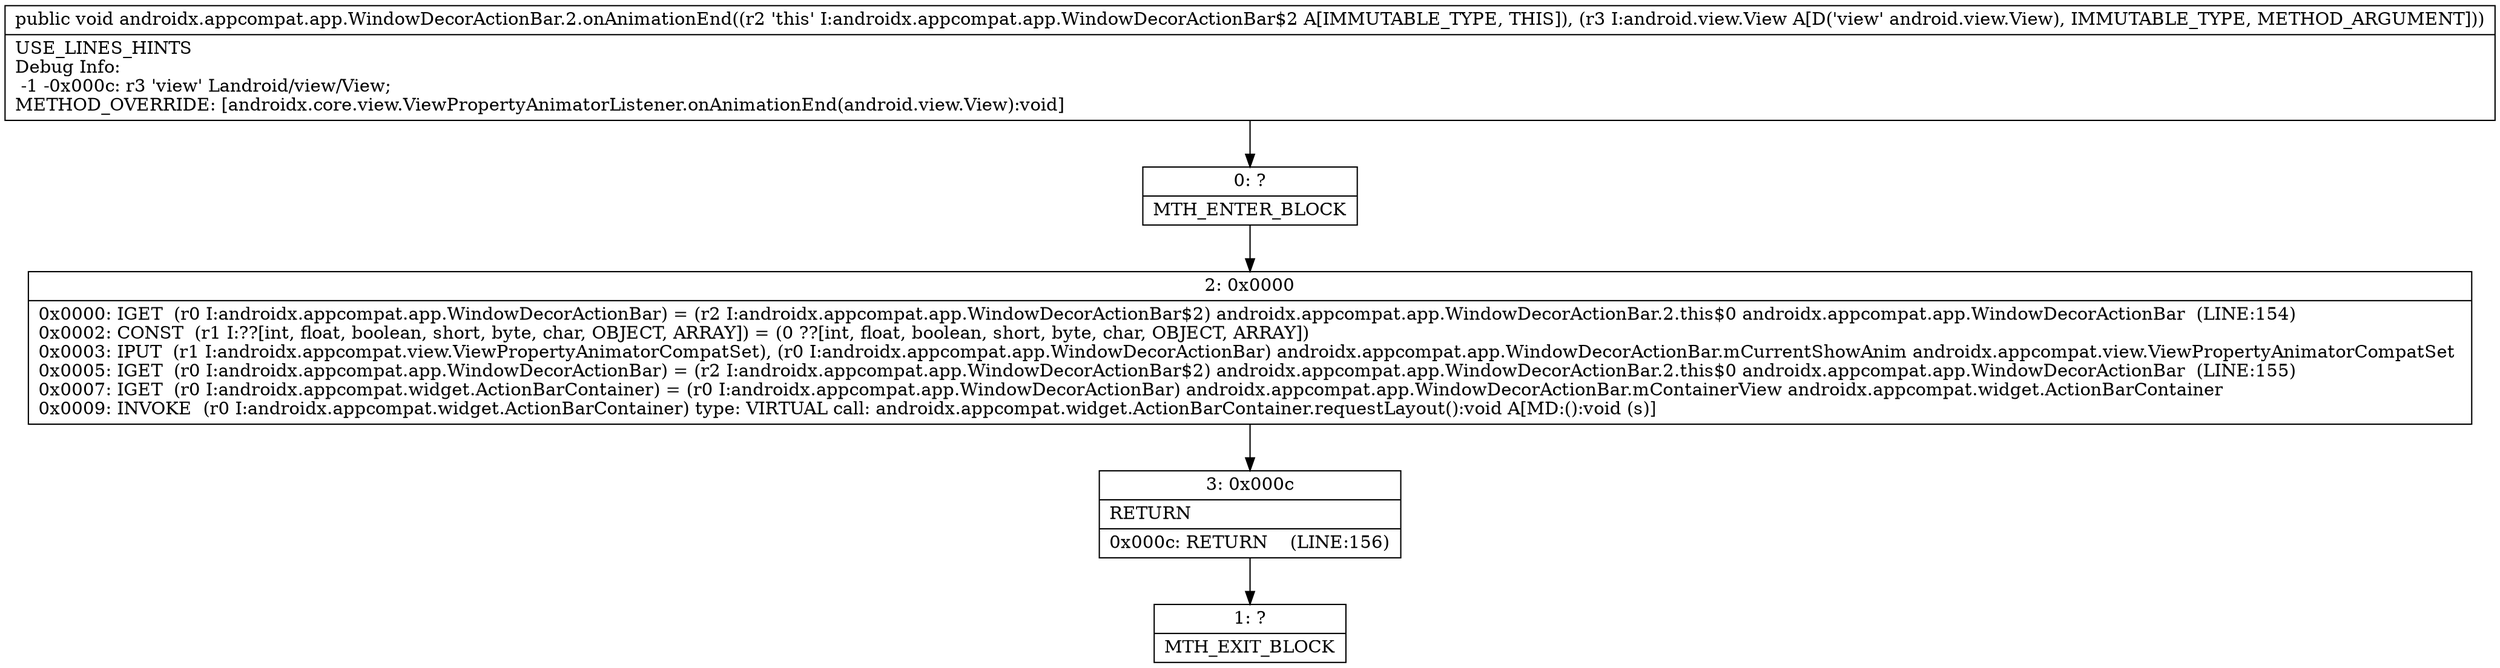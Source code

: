 digraph "CFG forandroidx.appcompat.app.WindowDecorActionBar.2.onAnimationEnd(Landroid\/view\/View;)V" {
Node_0 [shape=record,label="{0\:\ ?|MTH_ENTER_BLOCK\l}"];
Node_2 [shape=record,label="{2\:\ 0x0000|0x0000: IGET  (r0 I:androidx.appcompat.app.WindowDecorActionBar) = (r2 I:androidx.appcompat.app.WindowDecorActionBar$2) androidx.appcompat.app.WindowDecorActionBar.2.this$0 androidx.appcompat.app.WindowDecorActionBar  (LINE:154)\l0x0002: CONST  (r1 I:??[int, float, boolean, short, byte, char, OBJECT, ARRAY]) = (0 ??[int, float, boolean, short, byte, char, OBJECT, ARRAY]) \l0x0003: IPUT  (r1 I:androidx.appcompat.view.ViewPropertyAnimatorCompatSet), (r0 I:androidx.appcompat.app.WindowDecorActionBar) androidx.appcompat.app.WindowDecorActionBar.mCurrentShowAnim androidx.appcompat.view.ViewPropertyAnimatorCompatSet \l0x0005: IGET  (r0 I:androidx.appcompat.app.WindowDecorActionBar) = (r2 I:androidx.appcompat.app.WindowDecorActionBar$2) androidx.appcompat.app.WindowDecorActionBar.2.this$0 androidx.appcompat.app.WindowDecorActionBar  (LINE:155)\l0x0007: IGET  (r0 I:androidx.appcompat.widget.ActionBarContainer) = (r0 I:androidx.appcompat.app.WindowDecorActionBar) androidx.appcompat.app.WindowDecorActionBar.mContainerView androidx.appcompat.widget.ActionBarContainer \l0x0009: INVOKE  (r0 I:androidx.appcompat.widget.ActionBarContainer) type: VIRTUAL call: androidx.appcompat.widget.ActionBarContainer.requestLayout():void A[MD:():void (s)]\l}"];
Node_3 [shape=record,label="{3\:\ 0x000c|RETURN\l|0x000c: RETURN    (LINE:156)\l}"];
Node_1 [shape=record,label="{1\:\ ?|MTH_EXIT_BLOCK\l}"];
MethodNode[shape=record,label="{public void androidx.appcompat.app.WindowDecorActionBar.2.onAnimationEnd((r2 'this' I:androidx.appcompat.app.WindowDecorActionBar$2 A[IMMUTABLE_TYPE, THIS]), (r3 I:android.view.View A[D('view' android.view.View), IMMUTABLE_TYPE, METHOD_ARGUMENT]))  | USE_LINES_HINTS\lDebug Info:\l  \-1 \-0x000c: r3 'view' Landroid\/view\/View;\lMETHOD_OVERRIDE: [androidx.core.view.ViewPropertyAnimatorListener.onAnimationEnd(android.view.View):void]\l}"];
MethodNode -> Node_0;Node_0 -> Node_2;
Node_2 -> Node_3;
Node_3 -> Node_1;
}


